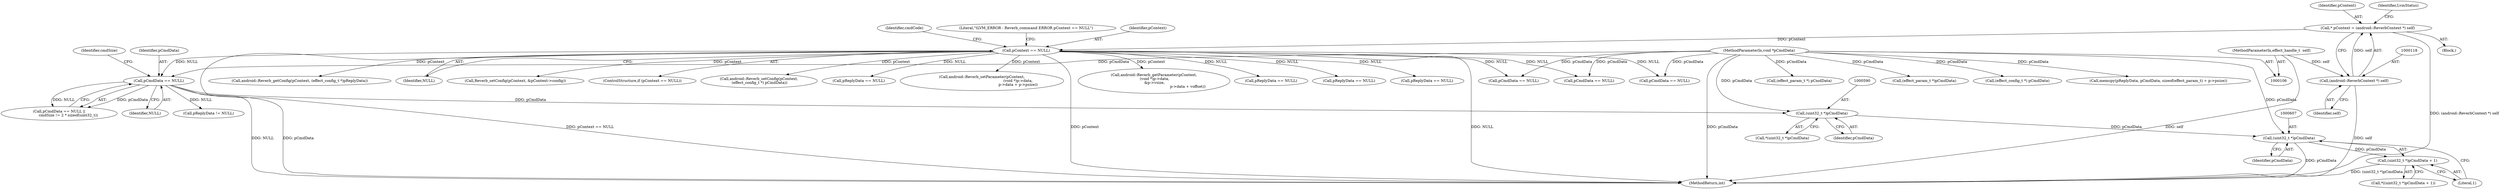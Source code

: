 digraph "0_Android_f490fc335772a9b14e78997486f4a572b0594c04_0@pointer" {
"1000589" [label="(Call,(uint32_t *)pCmdData)"];
"1000560" [label="(Call,pCmdData == NULL)"];
"1000110" [label="(MethodParameterIn,void *pCmdData)"];
"1000126" [label="(Call,pContext == NULL)"];
"1000115" [label="(Call,* pContext = (android::ReverbContext *) self)"];
"1000117" [label="(Call,(android::ReverbContext *) self)"];
"1000107" [label="(MethodParameterIn,effect_handle_t  self)"];
"1000606" [label="(Call,(uint32_t *)pCmdData)"];
"1000605" [label="(Call,(uint32_t *)pCmdData + 1)"];
"1000127" [label="(Identifier,pContext)"];
"1000608" [label="(Identifier,pCmdData)"];
"1000141" [label="(Call,pReplyData == NULL)"];
"1000430" [label="(Call,android::Reverb_setParameter(pContext,\n                                                              (void *)p->data,\n                                                              p->data + p->psize))"];
"1000203" [label="(Call,(effect_config_t *) pCmdData)"];
"1000604" [label="(Call,*((uint32_t *)pCmdData + 1))"];
"1000589" [label="(Call,(uint32_t *)pCmdData)"];
"1000344" [label="(Call,android::Reverb_getParameter(pContext,\n (void *)p->data,\n &p->vsize,\n                                                          p->data + voffset))"];
"1000113" [label="(Block,)"];
"1000605" [label="(Call,(uint32_t *)pCmdData + 1)"];
"1000448" [label="(Call,pReplyData == NULL)"];
"1000685" [label="(MethodReturn,int)"];
"1000136" [label="(Identifier,cmdCode)"];
"1000588" [label="(Call,*(uint32_t *)pCmdData)"];
"1000519" [label="(Call,pReplyData == NULL)"];
"1000376" [label="(Call,pCmdData == NULL)"];
"1000270" [label="(Call,pCmdData == NULL)"];
"1000116" [label="(Identifier,pContext)"];
"1000564" [label="(Identifier,cmdSize)"];
"1000123" [label="(Identifier,LvmStatus)"];
"1000310" [label="(Call,memcpy(pReplyData, pCmdData, sizeof(effect_param_t) + p->psize))"];
"1000210" [label="(Call,pReplyData == NULL)"];
"1000131" [label="(Literal,\"\tLVM_ERROR : Reverb_command ERROR pContext == NULL\")"];
"1000126" [label="(Call,pContext == NULL)"];
"1000409" [label="(Call,(effect_param_t *) pCmdData)"];
"1000560" [label="(Call,pCmdData == NULL)"];
"1000128" [label="(Identifier,NULL)"];
"1000609" [label="(Literal,1)"];
"1000228" [label="(Call,android::Reverb_getConfig(pContext, (effect_config_t *)pReplyData))"];
"1000235" [label="(Call,Reverb_setConfig(pContext, &pContext->config))"];
"1000125" [label="(ControlStructure,if (pContext == NULL))"];
"1000562" [label="(Identifier,NULL)"];
"1000115" [label="(Call,* pContext = (android::ReverbContext *) self)"];
"1000107" [label="(MethodParameterIn,effect_handle_t  self)"];
"1000576" [label="(Call,pReplyData != NULL)"];
"1000169" [label="(Call,pCmdData == NULL)"];
"1000201" [label="(Call,android::Reverb_setConfig(pContext,\n (effect_config_t *) pCmdData))"];
"1000606" [label="(Call,(uint32_t *)pCmdData)"];
"1000561" [label="(Identifier,pCmdData)"];
"1000110" [label="(MethodParameterIn,void *pCmdData)"];
"1000591" [label="(Identifier,pCmdData)"];
"1000559" [label="(Call,pCmdData == NULL ||\n                cmdSize != 2 * sizeof(uint32_t))"];
"1000247" [label="(Call,(effect_param_t *)pCmdData)"];
"1000117" [label="(Call,(android::ReverbContext *) self)"];
"1000119" [label="(Identifier,self)"];
"1000589" -> "1000588"  [label="AST: "];
"1000589" -> "1000591"  [label="CFG: "];
"1000590" -> "1000589"  [label="AST: "];
"1000591" -> "1000589"  [label="AST: "];
"1000588" -> "1000589"  [label="CFG: "];
"1000560" -> "1000589"  [label="DDG: pCmdData"];
"1000110" -> "1000589"  [label="DDG: pCmdData"];
"1000589" -> "1000606"  [label="DDG: pCmdData"];
"1000560" -> "1000559"  [label="AST: "];
"1000560" -> "1000562"  [label="CFG: "];
"1000561" -> "1000560"  [label="AST: "];
"1000562" -> "1000560"  [label="AST: "];
"1000564" -> "1000560"  [label="CFG: "];
"1000559" -> "1000560"  [label="CFG: "];
"1000560" -> "1000685"  [label="DDG: NULL"];
"1000560" -> "1000685"  [label="DDG: pCmdData"];
"1000560" -> "1000559"  [label="DDG: pCmdData"];
"1000560" -> "1000559"  [label="DDG: NULL"];
"1000110" -> "1000560"  [label="DDG: pCmdData"];
"1000126" -> "1000560"  [label="DDG: NULL"];
"1000560" -> "1000576"  [label="DDG: NULL"];
"1000110" -> "1000106"  [label="AST: "];
"1000110" -> "1000685"  [label="DDG: pCmdData"];
"1000110" -> "1000169"  [label="DDG: pCmdData"];
"1000110" -> "1000203"  [label="DDG: pCmdData"];
"1000110" -> "1000247"  [label="DDG: pCmdData"];
"1000110" -> "1000270"  [label="DDG: pCmdData"];
"1000110" -> "1000310"  [label="DDG: pCmdData"];
"1000110" -> "1000376"  [label="DDG: pCmdData"];
"1000110" -> "1000409"  [label="DDG: pCmdData"];
"1000110" -> "1000606"  [label="DDG: pCmdData"];
"1000126" -> "1000125"  [label="AST: "];
"1000126" -> "1000128"  [label="CFG: "];
"1000127" -> "1000126"  [label="AST: "];
"1000128" -> "1000126"  [label="AST: "];
"1000131" -> "1000126"  [label="CFG: "];
"1000136" -> "1000126"  [label="CFG: "];
"1000126" -> "1000685"  [label="DDG: pContext == NULL"];
"1000126" -> "1000685"  [label="DDG: pContext"];
"1000126" -> "1000685"  [label="DDG: NULL"];
"1000115" -> "1000126"  [label="DDG: pContext"];
"1000126" -> "1000141"  [label="DDG: NULL"];
"1000126" -> "1000169"  [label="DDG: NULL"];
"1000126" -> "1000201"  [label="DDG: pContext"];
"1000126" -> "1000210"  [label="DDG: NULL"];
"1000126" -> "1000228"  [label="DDG: pContext"];
"1000126" -> "1000235"  [label="DDG: pContext"];
"1000126" -> "1000270"  [label="DDG: NULL"];
"1000126" -> "1000344"  [label="DDG: pContext"];
"1000126" -> "1000376"  [label="DDG: NULL"];
"1000126" -> "1000430"  [label="DDG: pContext"];
"1000126" -> "1000448"  [label="DDG: NULL"];
"1000126" -> "1000519"  [label="DDG: NULL"];
"1000115" -> "1000113"  [label="AST: "];
"1000115" -> "1000117"  [label="CFG: "];
"1000116" -> "1000115"  [label="AST: "];
"1000117" -> "1000115"  [label="AST: "];
"1000123" -> "1000115"  [label="CFG: "];
"1000115" -> "1000685"  [label="DDG: (android::ReverbContext *) self"];
"1000117" -> "1000115"  [label="DDG: self"];
"1000117" -> "1000119"  [label="CFG: "];
"1000118" -> "1000117"  [label="AST: "];
"1000119" -> "1000117"  [label="AST: "];
"1000117" -> "1000685"  [label="DDG: self"];
"1000107" -> "1000117"  [label="DDG: self"];
"1000107" -> "1000106"  [label="AST: "];
"1000107" -> "1000685"  [label="DDG: self"];
"1000606" -> "1000605"  [label="AST: "];
"1000606" -> "1000608"  [label="CFG: "];
"1000607" -> "1000606"  [label="AST: "];
"1000608" -> "1000606"  [label="AST: "];
"1000609" -> "1000606"  [label="CFG: "];
"1000606" -> "1000685"  [label="DDG: pCmdData"];
"1000606" -> "1000605"  [label="DDG: pCmdData"];
"1000605" -> "1000604"  [label="AST: "];
"1000605" -> "1000609"  [label="CFG: "];
"1000609" -> "1000605"  [label="AST: "];
"1000604" -> "1000605"  [label="CFG: "];
"1000605" -> "1000685"  [label="DDG: (uint32_t *)pCmdData"];
}
